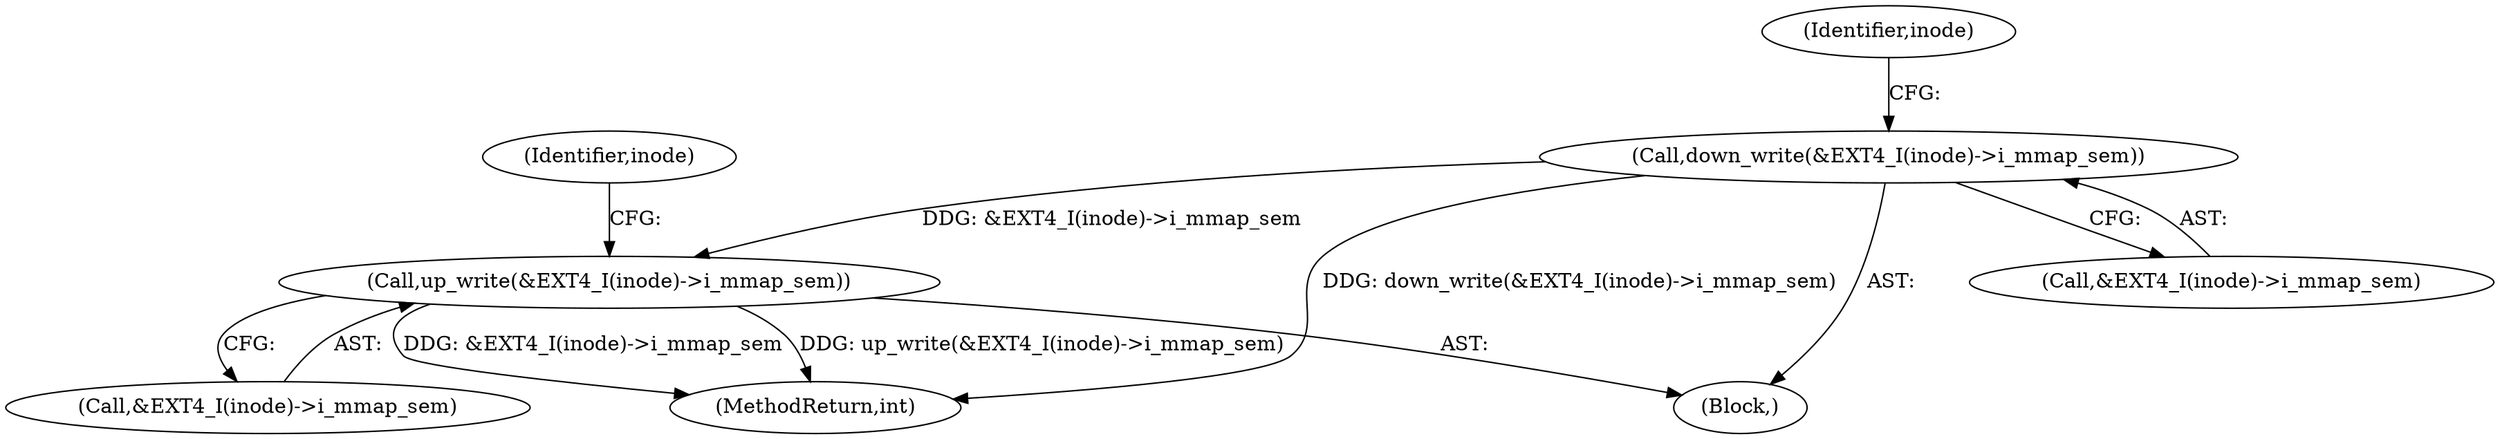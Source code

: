 digraph "0_linux_ea3d7209ca01da209cda6f0dea8be9cc4b7a933b@API" {
"1000244" [label="(Call,down_write(&EXT4_I(inode)->i_mmap_sem))"];
"1000381" [label="(Call,up_write(&EXT4_I(inode)->i_mmap_sem))"];
"1000251" [label="(Identifier,inode)"];
"1000388" [label="(Identifier,inode)"];
"1000381" [label="(Call,up_write(&EXT4_I(inode)->i_mmap_sem))"];
"1000245" [label="(Call,&EXT4_I(inode)->i_mmap_sem)"];
"1000382" [label="(Call,&EXT4_I(inode)->i_mmap_sem)"];
"1000397" [label="(MethodReturn,int)"];
"1000244" [label="(Call,down_write(&EXT4_I(inode)->i_mmap_sem))"];
"1000114" [label="(Block,)"];
"1000244" -> "1000114"  [label="AST: "];
"1000244" -> "1000245"  [label="CFG: "];
"1000245" -> "1000244"  [label="AST: "];
"1000251" -> "1000244"  [label="CFG: "];
"1000244" -> "1000397"  [label="DDG: down_write(&EXT4_I(inode)->i_mmap_sem)"];
"1000244" -> "1000381"  [label="DDG: &EXT4_I(inode)->i_mmap_sem"];
"1000381" -> "1000114"  [label="AST: "];
"1000381" -> "1000382"  [label="CFG: "];
"1000382" -> "1000381"  [label="AST: "];
"1000388" -> "1000381"  [label="CFG: "];
"1000381" -> "1000397"  [label="DDG: &EXT4_I(inode)->i_mmap_sem"];
"1000381" -> "1000397"  [label="DDG: up_write(&EXT4_I(inode)->i_mmap_sem)"];
}

